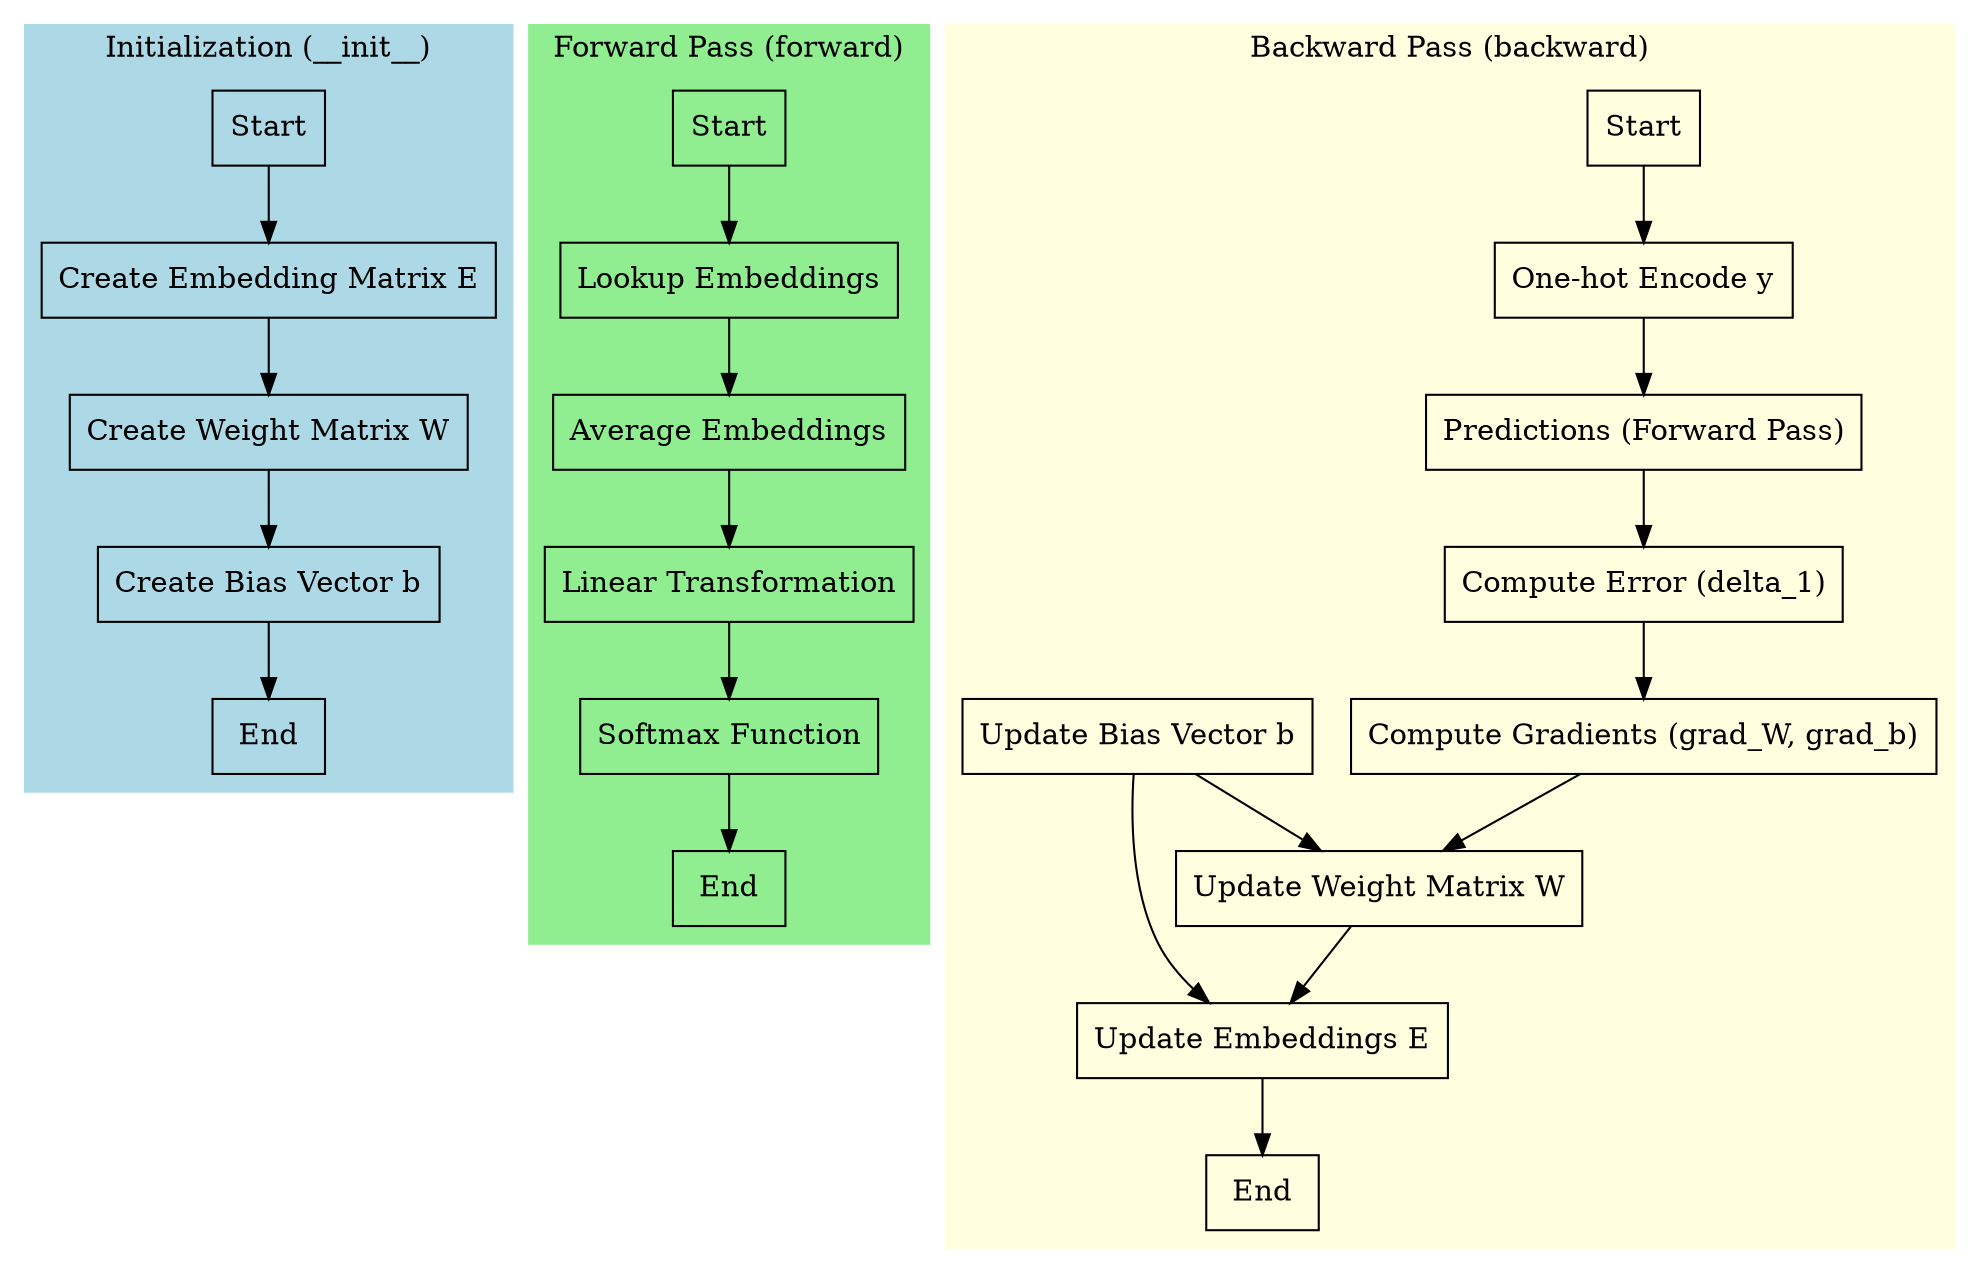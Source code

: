 digraph CBOWClass {
    node [shape=record];
    rankdir=TB;
    
    subgraph cluster_init {
        label="Initialization (__init__)";
        color=lightblue;
        style=filled;
        
        start_init [label="Start"];
        createE [label="Create Embedding Matrix E"];
        createW [label="Create Weight Matrix W"];
        createb [label="Create Bias Vector b"];
        end_init [label="End"];
        
        start_init -> createE;
        createE -> createW;
        createW -> createb;
        createb -> end_init;
    }

    subgraph cluster_forward {
        label="Forward Pass (forward)";
        color=lightgreen;
        style=filled;
        
        start_forward [label="Start"];
        lookup [label="Lookup Embeddings"];
        average [label="Average Embeddings"];
        linear_transform [label="Linear Transformation"];
        softmax [label="Softmax Function"];
        end_forward [label="End"];
        
        start_forward -> lookup;
        lookup -> average;
        average -> linear_transform;
        linear_transform -> softmax;
        softmax -> end_forward;
    }

    subgraph cluster_backward {
        label="Backward Pass (backward)";
        color=lightyellow;
        style=filled;
        
        start_backward [label="Start"];
        onehot [label="One-hot Encode y"];
        predict [label="Predictions (Forward Pass)"];
        error [label="Compute Error (delta_1)"];
        gradients [label="Compute Gradients (grad_W, grad_b)"];
        updateW [label="Update Weight Matrix W"];
        updateb [label="Update Bias Vector b"];
        updateE [label="Update Embeddings E"];
        end_backward [label="End"];
        
        start_backward -> onehot;
        onehot -> predict;
        predict -> error;
        error -> gradients;
        gradients -> updateW;
        updateb -> updateW;
        updateW -> updateE;
        updateb -> updateE;
        updateE -> end_backward;
    }

    // Rank constraints to align the subgraphs
  //  { rank=same; cluster_init; cluster_forward; }
}
